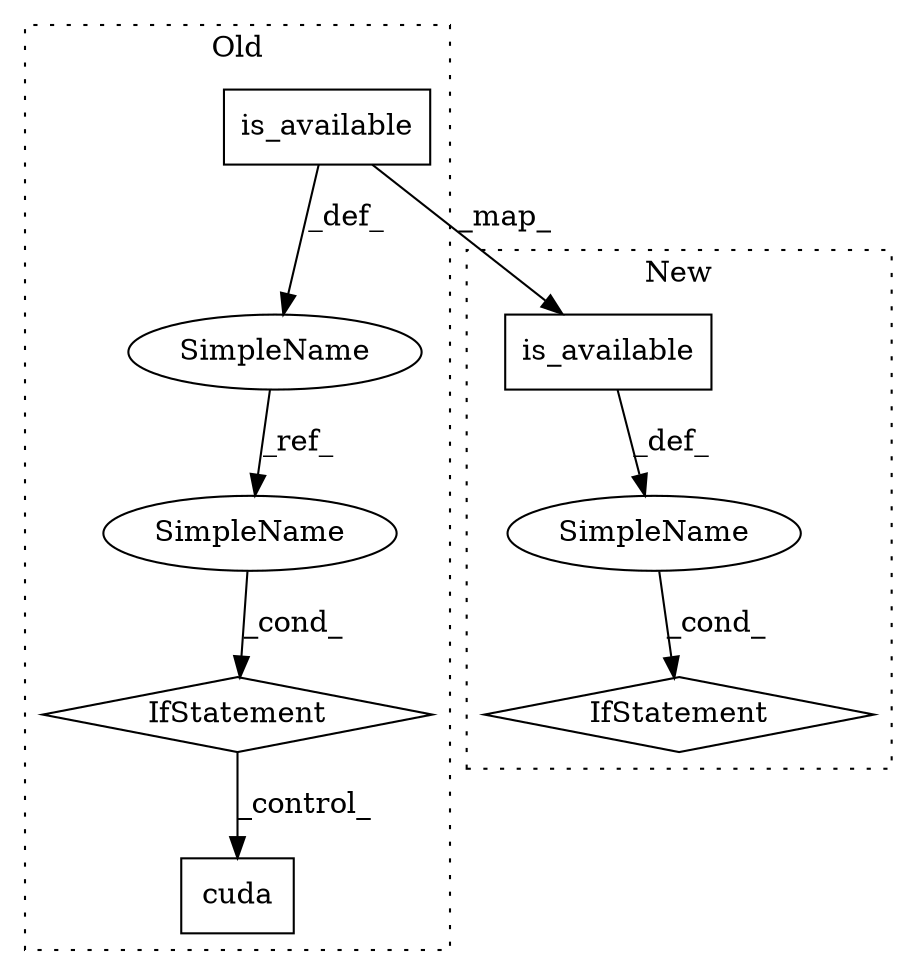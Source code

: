digraph G {
subgraph cluster0 {
1 [label="is_available" a="32" s="2157" l="14" shape="box"];
5 [label="SimpleName" a="42" s="2141" l="4" shape="ellipse"];
6 [label="IfStatement" a="25" s="2454,2462" l="4,2" shape="diamond"];
7 [label="cuda" a="32" s="2480" l="6" shape="box"];
8 [label="SimpleName" a="42" s="2458" l="4" shape="ellipse"];
label = "Old";
style="dotted";
}
subgraph cluster1 {
2 [label="is_available" a="32" s="2163" l="14" shape="box"];
3 [label="SimpleName" a="42" s="" l="" shape="ellipse"];
4 [label="IfStatement" a="25" s="2177" l="3" shape="diamond"];
label = "New";
style="dotted";
}
1 -> 5 [label="_def_"];
1 -> 2 [label="_map_"];
2 -> 3 [label="_def_"];
3 -> 4 [label="_cond_"];
5 -> 8 [label="_ref_"];
6 -> 7 [label="_control_"];
8 -> 6 [label="_cond_"];
}